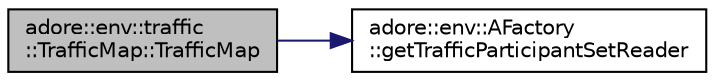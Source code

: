digraph "adore::env::traffic::TrafficMap::TrafficMap"
{
 // LATEX_PDF_SIZE
  edge [fontname="Helvetica",fontsize="10",labelfontname="Helvetica",labelfontsize="10"];
  node [fontname="Helvetica",fontsize="10",shape=record];
  rankdir="LR";
  Node1 [label="adore::env::traffic\l::TrafficMap::TrafficMap",height=0.2,width=0.4,color="black", fillcolor="grey75", style="filled", fontcolor="black",tooltip="Construct a new TrafficMap object."];
  Node1 -> Node2 [color="midnightblue",fontsize="10",style="solid",fontname="Helvetica"];
  Node2 [label="adore::env::AFactory\l::getTrafficParticipantSetReader",height=0.2,width=0.4,color="black", fillcolor="white", style="filled",URL="$classadore_1_1env_1_1AFactory.html#a041008d7e3134a0ebbc0ce245d3e4ce2",tooltip=" "];
}
